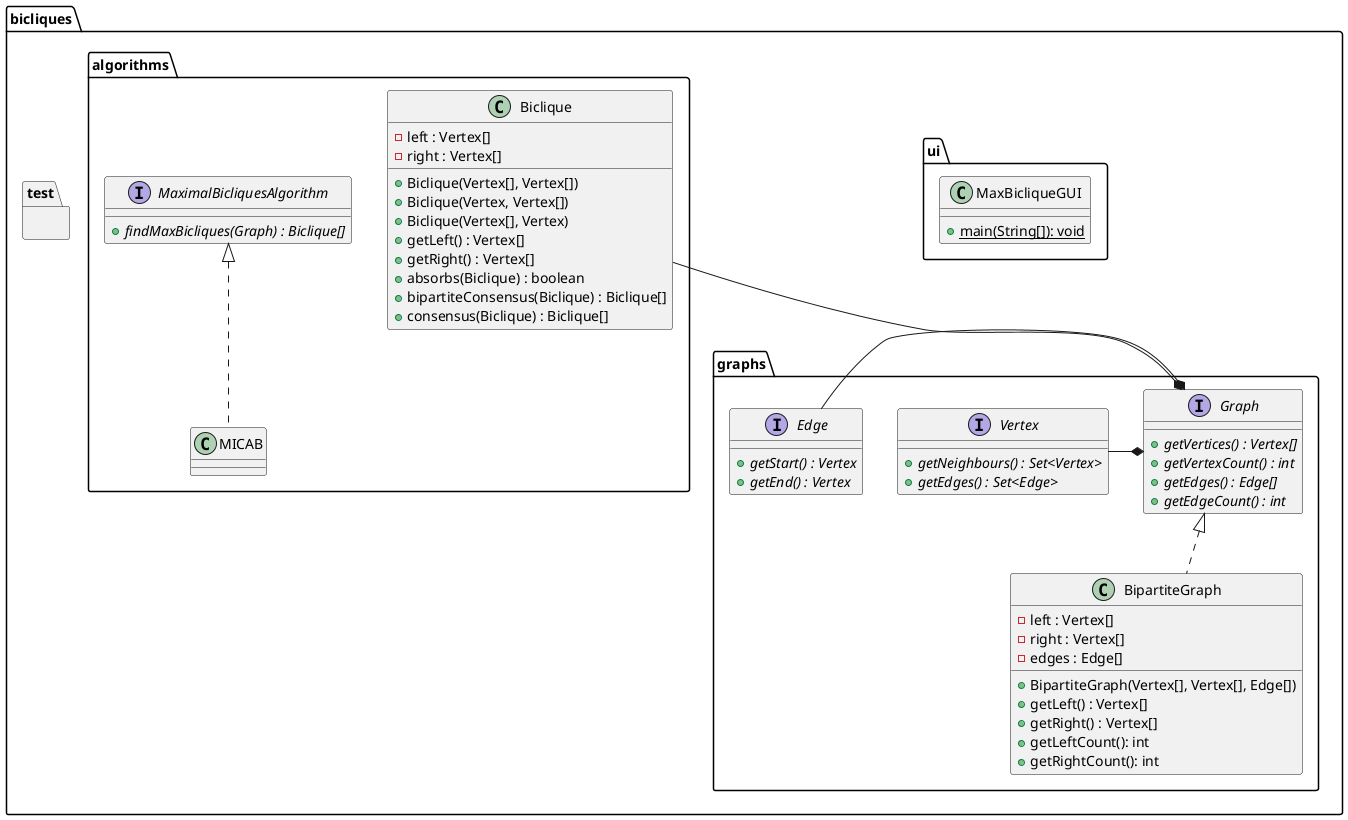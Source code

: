 /'
This is our model for the class diagram. Whenever you have any remarks
to make regarding one part of the program or another, just make a
comment windows in here like this.
Sign it with your initials as well. -MI
'/

/'
We can have a nice separation of labor: each one of us gets to implement
a max biclique algorithm and one of the following parts:
- Tests
- UI and input
- Graphs and graph parsing.
-MI
I agree with this partitioning.
I would like to work on the UI (since I have already done some work for that). -RK
'/

/'
 Is it not better that at the first define the needed classes and then define one file for each one and so on? -HS
'/

/'
I'm not sure if I understand you, Hadi. Of course we need a proper class diagram first.
If you aim at my branch when talking about new files, it's just for visualization of
the proposed structure since I did not want to mess up this file with my ideas.
If you have installed the PlantUML plugin in eclipse you'll have a nice view of this file
we are developing together. So if you switch to the branch new_structure you'll see
the proposed structure immediately in a nice way. -RK
'/

@startuml

package bicliques {

' The graph section
package bicliques.graphs {

  interface Graph {
    {method}{abstract} + getVertices() : Vertex[]
    {method}{abstract} + getVertexCount() : int
    {method}{abstract} + getEdges() : Edge[]
    {method}{abstract} + getEdgeCount() : int
/'
I don't think these two methods should be in the general graph interface.
The maximum biclique algorithm class should be the one owning the graph
class and not the other way around. - MI

I do not agree (but maybe I do not understand the whole thing ;-).
I would implement the strategy design pattern, but one can do that in one line...
Improvement: Now in every call of maxBicliques one can choose
the proper algorithm directly. -RK
'/
'    {method}{abstract} + maxBicliques(MaximalBicliquesAlgorithm) : Biclique[]
  }

/'
I think that we need define separate Vertexs for right and left Neighbours. -HS

Hadi, first I have displaced your comment for better fitting.
Second, I don't think it is necessary to distinguish between left and right vertices. -RK
'/
  interface Vertex {
    {method}{abstract} + getNeighbours() : Set<Vertex>
    {method}{abstract} + getEdges() : Set<Edge>
  }
  
  interface Edge {
    {method}{abstract} + getStart() : Vertex
    {method}{abstract} + getEnd() : Vertex
  }

  Vertex -* Graph
  Edge -* Graph
  
  class BipartiteGraph {
    {field} - left : Vertex[]
    {field} - right : Vertex[]
    {field} - edges : Edge[]
    {method} + BipartiteGraph(Vertex[], Vertex[], Edge[])
    {method} + getLeft() : Vertex[]
    {method} + getRight() : Vertex[]
    {method} + getLeftCount(): int
    {method} + getRightCount(): int
  }
  
  Graph <|.. BipartiteGraph
  
}


' The UI section
package bicliques.ui {

/'
For the UI part I say we need to come up with something, that can read in
the text files (I don't want to be copying and pasting stuff in the windows
every time I use it). - MI.

So do I. In my suggested screenshot of a possible UI the menu would provide
- Input: load (from file) or from input in window
- Output: save (to file)
- Algorithm: choose between several implemented ones
- Help: Description of algorithms and the common "About".
-RK
'/

  class MaxBicliqueGUI {
    {method}{static} + main(String[]): void
  }
}

' The algorithms section
package bicliques.algorithms {

  class Biclique {
    {field} - left : Vertex[]
    {field} - right : Vertex[]
/'
Why should we need access to a graph from a biclique? -RK

Because the bicliques are defined by the graph, more or less.
To me it makes sense in term of program logic.
Put it back in if you agree. - MI

I'm not convinced. Can you explain in detail? -RK


!!!!!!!!!!!!!!!!!!!!!!!!!!!!!!!!!!!!
Because it makes sense logically. We can't just have a Biclique
without having a graph first. In the beginning we have just a
simple graph. Later on we compute bicliques/whatever. It's about
a straightforward logical separation of the things. So we shouldn't
have redundant elements within the structure of the program as we
have currently (because RN we basically have Biclique and
BipartiteGraph classes serve the exact same purpose which does not
fulfill encapsulation criteria at all).
These matters are key points. If we get it wrong now we will have
a lot of fun untangling the clusterfuck that would come out of it
later. -MI

For me it would make more sense if Biclique is displaced:
1. Since Biclique is a graph it should be in the graph package.
2. Since it is a (complete) bipartite graph it should be derived from that.
-RK

!!!URGENT!!!
A couple of days ago I branched to new_structure to visualize my suggestions
but I never got feedback (except from Hadi). Please take a look and comment in *master* or in redmine (as Hadi already did).
-RK

'    {field} - graph : Graph
'/
	/' constructors for different cases -RK'/
	{method} + Biclique(Vertex[], Vertex[])
	{method} + Biclique(Vertex, Vertex[])
	{method} + Biclique(Vertex[], Vertex)
    {method} + getLeft() : Vertex[]
    {method} + getRight() : Vertex[]
/'
Why should we need access to a graph from a biclique? -RK
'    {method} + getGraph() : Graph[] --o Graph
'/
	/'
	 ' Starting from bicliques B1 = (X1, Y1) and B2 = (X2, Y2)
	 ' B1.absorbs(B2) <=> X2 \subset X1 and Y2 \subset Y1
	 -RK
	'/
    {method} + absorbs(Biclique) : boolean    
/'
Changed method adjunction to consensus (I think you meant that didn't you?).
For bipartite graphs only the half of the consensuses is needed,
so there is an additional method. -RK
'/
	/'
	 ' Starting from bicliques B1 = (X1, Y1) and B2 = (X2, Y2)
	 ' method should return the following bicliques (if intersection is not empty):
	 ' - (X1 intersect X2, Y1 union Y2)
	 ' - (X1 union X2, Y1 intersect Y2)
	 -RK
	'/
    {method} + bipartiteConsensus(Biclique) : Biclique[]
	/'
	 ' Starting from bicliques B1 = (X1, Y1) and B2 = (X2, Y2)
	 ' method should return the following bicliques (if intersection is not empty):
	 ' - all the bicliques generated by bipartiteConsensus
	 ' - (X1 intersect Y2, X2 union Y1)
	 ' - (X1 union Y2, X2 intersect Y1)
	 -RK
	'/
    {method} + consensus(Biclique) : Biclique[]
  }

  Biclique --* Graph

  interface MaximalBicliquesAlgorithm {
    {method}{abstract} + findMaxBicliques(Graph) : Biclique[]
  }

  /'
  MICA algorithm improved for bipartite graphs. -RK
  '/
  class MICAB {
  }
  
  MaximalBicliquesAlgorithm <|.. MICAB
  
}

package bicliques.test {

/'
The testing that we will need. I say we use junit 4 or 5
to make it more streamlined. -MI
I agree. -RK
I agree. -HS
'/

}

}

@enduml
